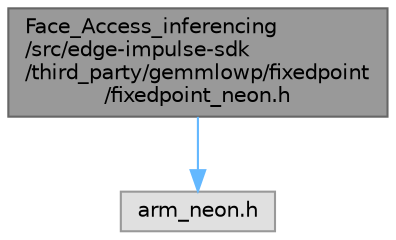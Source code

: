 digraph "Face_Access_inferencing/src/edge-impulse-sdk/third_party/gemmlowp/fixedpoint/fixedpoint_neon.h"
{
 // LATEX_PDF_SIZE
  bgcolor="transparent";
  edge [fontname=Helvetica,fontsize=10,labelfontname=Helvetica,labelfontsize=10];
  node [fontname=Helvetica,fontsize=10,shape=box,height=0.2,width=0.4];
  Node1 [id="Node000001",label="Face_Access_inferencing\l/src/edge-impulse-sdk\l/third_party/gemmlowp/fixedpoint\l/fixedpoint_neon.h",height=0.2,width=0.4,color="gray40", fillcolor="grey60", style="filled", fontcolor="black",tooltip=" "];
  Node1 -> Node2 [id="edge1_Node000001_Node000002",color="steelblue1",style="solid",tooltip=" "];
  Node2 [id="Node000002",label="arm_neon.h",height=0.2,width=0.4,color="grey60", fillcolor="#E0E0E0", style="filled",tooltip=" "];
}
